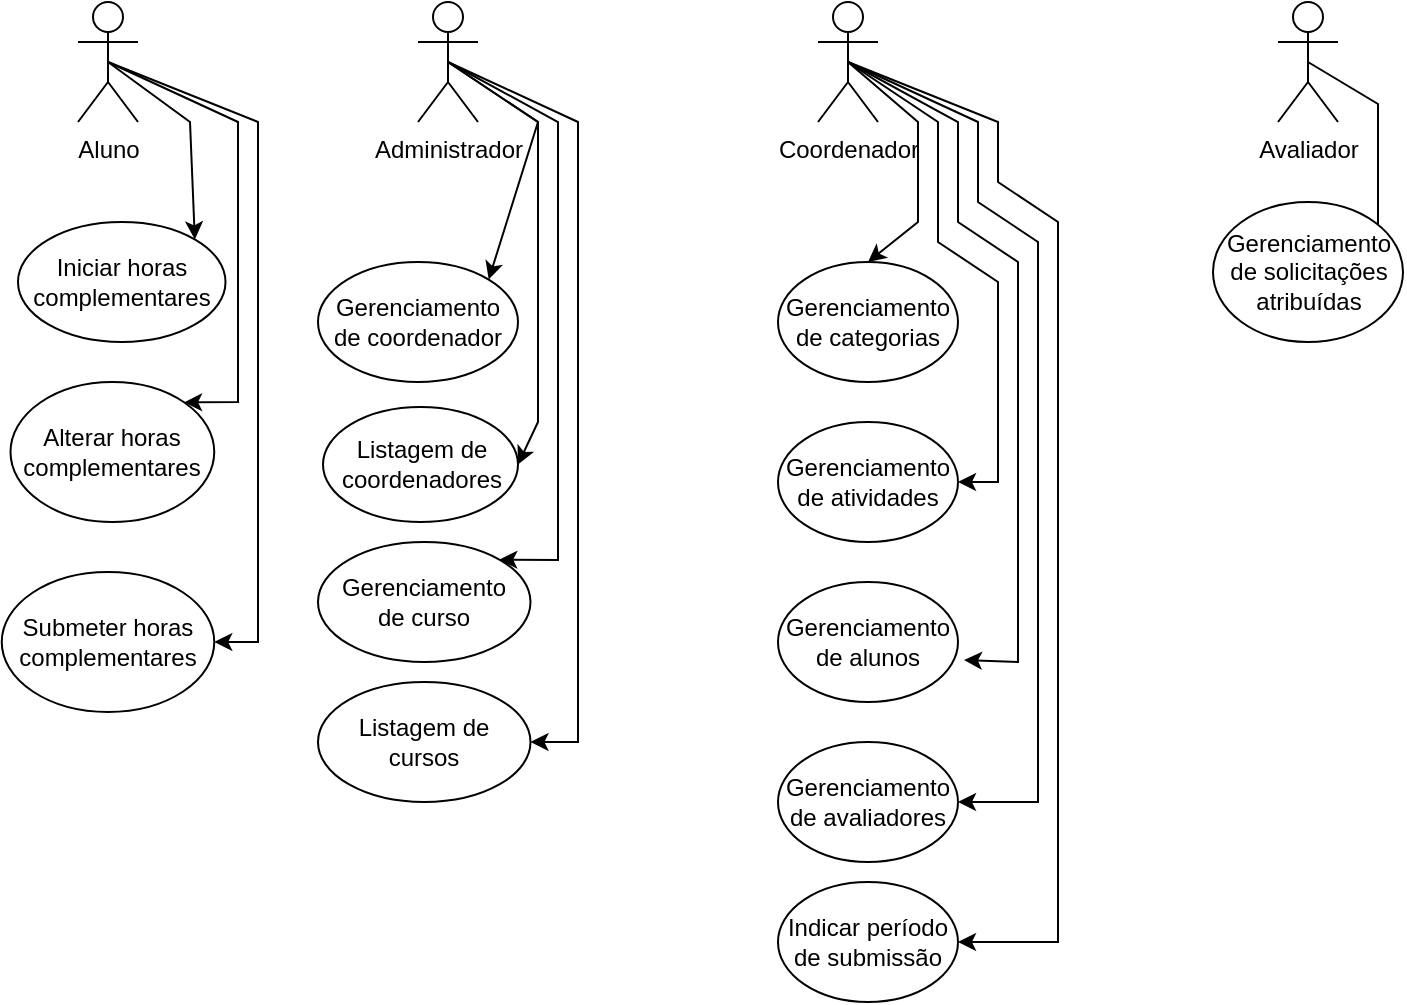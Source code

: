 <mxfile version="26.2.13">
  <diagram name="Página-1" id="lKEfuA6IKY5HmcUoQjAZ">
    <mxGraphModel dx="1000" dy="575" grid="1" gridSize="10" guides="1" tooltips="1" connect="1" arrows="1" fold="1" page="1" pageScale="1" pageWidth="827" pageHeight="1169" math="0" shadow="0">
      <root>
        <mxCell id="0" />
        <mxCell id="1" parent="0" />
        <mxCell id="bWWshmXrRq2cFkP4rkLB-3" value="Aluno" style="shape=umlActor;verticalLabelPosition=bottom;verticalAlign=top;html=1;outlineConnect=0;" parent="1" vertex="1">
          <mxGeometry x="70" y="220" width="30" height="60" as="geometry" />
        </mxCell>
        <mxCell id="bWWshmXrRq2cFkP4rkLB-7" value="Administrador" style="shape=umlActor;verticalLabelPosition=bottom;verticalAlign=top;html=1;outlineConnect=0;" parent="1" vertex="1">
          <mxGeometry x="240" y="220" width="30" height="60" as="geometry" />
        </mxCell>
        <mxCell id="bWWshmXrRq2cFkP4rkLB-8" value="Coordenador" style="shape=umlActor;verticalLabelPosition=bottom;verticalAlign=top;html=1;outlineConnect=0;" parent="1" vertex="1">
          <mxGeometry x="440" y="220" width="30" height="60" as="geometry" />
        </mxCell>
        <mxCell id="bWWshmXrRq2cFkP4rkLB-11" value="Avaliador" style="shape=umlActor;verticalLabelPosition=bottom;verticalAlign=top;html=1;outlineConnect=0;" parent="1" vertex="1">
          <mxGeometry x="670" y="220" width="30" height="60" as="geometry" />
        </mxCell>
        <mxCell id="bWWshmXrRq2cFkP4rkLB-18" value="&lt;span style=&quot;background-color: transparent; color: light-dark(rgb(0, 0, 0), rgb(255, 255, 255));&quot;&gt;Gerenciamento&lt;/span&gt;&lt;div&gt;&lt;span style=&quot;background-color: transparent; color: light-dark(rgb(0, 0, 0), rgb(255, 255, 255));&quot;&gt;de curso&lt;/span&gt;&lt;/div&gt;" style="ellipse;whiteSpace=wrap;html=1;" parent="1" vertex="1">
          <mxGeometry x="190" y="490" width="106.25" height="60" as="geometry" />
        </mxCell>
        <mxCell id="bWWshmXrRq2cFkP4rkLB-19" value="&lt;span style=&quot;background-color: transparent; color: light-dark(rgb(0, 0, 0), rgb(255, 255, 255));&quot;&gt;Gerenciamento de coordenador&lt;/span&gt;" style="ellipse;whiteSpace=wrap;html=1;" parent="1" vertex="1">
          <mxGeometry x="190" y="350" width="100" height="60" as="geometry" />
        </mxCell>
        <mxCell id="bWWshmXrRq2cFkP4rkLB-20" value="" style="endArrow=classic;html=1;rounded=0;entryX=1;entryY=0;entryDx=0;entryDy=0;exitX=0.5;exitY=0.5;exitDx=0;exitDy=0;exitPerimeter=0;" parent="1" source="bWWshmXrRq2cFkP4rkLB-7" target="bWWshmXrRq2cFkP4rkLB-18" edge="1">
          <mxGeometry width="50" height="50" relative="1" as="geometry">
            <mxPoint x="390" y="420" as="sourcePoint" />
            <mxPoint x="440" y="370" as="targetPoint" />
            <Array as="points">
              <mxPoint x="310" y="280" />
              <mxPoint x="310" y="499" />
            </Array>
          </mxGeometry>
        </mxCell>
        <mxCell id="bWWshmXrRq2cFkP4rkLB-22" value="Gerenciamento de categorias" style="ellipse;whiteSpace=wrap;html=1;" parent="1" vertex="1">
          <mxGeometry x="420" y="350" width="90" height="60" as="geometry" />
        </mxCell>
        <mxCell id="bWWshmXrRq2cFkP4rkLB-23" value="Gerenciamento de atividades" style="ellipse;whiteSpace=wrap;html=1;" parent="1" vertex="1">
          <mxGeometry x="420" y="430" width="90" height="60" as="geometry" />
        </mxCell>
        <mxCell id="bWWshmXrRq2cFkP4rkLB-24" value="" style="endArrow=classic;html=1;rounded=0;exitX=0.5;exitY=0.5;exitDx=0;exitDy=0;exitPerimeter=0;entryX=1;entryY=0;entryDx=0;entryDy=0;" parent="1" source="bWWshmXrRq2cFkP4rkLB-7" target="bWWshmXrRq2cFkP4rkLB-19" edge="1">
          <mxGeometry width="50" height="50" relative="1" as="geometry">
            <mxPoint x="390" y="420" as="sourcePoint" />
            <mxPoint x="440" y="370" as="targetPoint" />
            <Array as="points">
              <mxPoint x="300" y="280" />
            </Array>
          </mxGeometry>
        </mxCell>
        <mxCell id="bWWshmXrRq2cFkP4rkLB-25" value="" style="endArrow=classic;html=1;rounded=0;exitX=0.5;exitY=0.5;exitDx=0;exitDy=0;exitPerimeter=0;entryX=0.5;entryY=0;entryDx=0;entryDy=0;" parent="1" source="bWWshmXrRq2cFkP4rkLB-8" target="bWWshmXrRq2cFkP4rkLB-22" edge="1">
          <mxGeometry width="50" height="50" relative="1" as="geometry">
            <mxPoint x="390" y="420" as="sourcePoint" />
            <mxPoint x="440" y="370" as="targetPoint" />
            <Array as="points">
              <mxPoint x="490" y="280" />
              <mxPoint x="490" y="330" />
            </Array>
          </mxGeometry>
        </mxCell>
        <mxCell id="bWWshmXrRq2cFkP4rkLB-26" value="" style="endArrow=classic;html=1;rounded=0;exitX=0.5;exitY=0.5;exitDx=0;exitDy=0;exitPerimeter=0;entryX=1;entryY=0.5;entryDx=0;entryDy=0;" parent="1" source="bWWshmXrRq2cFkP4rkLB-8" target="bWWshmXrRq2cFkP4rkLB-23" edge="1">
          <mxGeometry width="50" height="50" relative="1" as="geometry">
            <mxPoint x="390" y="420" as="sourcePoint" />
            <mxPoint x="520" y="370" as="targetPoint" />
            <Array as="points">
              <mxPoint x="500" y="280" />
              <mxPoint x="500" y="340" />
              <mxPoint x="530" y="360" />
              <mxPoint x="530" y="460" />
            </Array>
          </mxGeometry>
        </mxCell>
        <mxCell id="bWWshmXrRq2cFkP4rkLB-27" value="Gerenciamento de alunos" style="ellipse;whiteSpace=wrap;html=1;" parent="1" vertex="1">
          <mxGeometry x="420" y="510" width="90" height="60" as="geometry" />
        </mxCell>
        <mxCell id="bWWshmXrRq2cFkP4rkLB-28" value="" style="endArrow=classic;html=1;rounded=0;entryX=1.033;entryY=0.65;entryDx=0;entryDy=0;entryPerimeter=0;exitX=0.5;exitY=0.5;exitDx=0;exitDy=0;exitPerimeter=0;" parent="1" source="bWWshmXrRq2cFkP4rkLB-8" target="bWWshmXrRq2cFkP4rkLB-27" edge="1">
          <mxGeometry width="50" height="50" relative="1" as="geometry">
            <mxPoint x="390" y="420" as="sourcePoint" />
            <mxPoint x="440" y="370" as="targetPoint" />
            <Array as="points">
              <mxPoint x="510" y="280" />
              <mxPoint x="510" y="330" />
              <mxPoint x="540" y="350" />
              <mxPoint x="540" y="460" />
              <mxPoint x="540" y="550" />
            </Array>
          </mxGeometry>
        </mxCell>
        <mxCell id="bWWshmXrRq2cFkP4rkLB-29" value="Gerenciamento de avaliadores" style="ellipse;whiteSpace=wrap;html=1;" parent="1" vertex="1">
          <mxGeometry x="420" y="590" width="90" height="60" as="geometry" />
        </mxCell>
        <mxCell id="bWWshmXrRq2cFkP4rkLB-30" value="" style="endArrow=classic;html=1;rounded=0;entryX=1;entryY=0.5;entryDx=0;entryDy=0;exitX=0.5;exitY=0.5;exitDx=0;exitDy=0;exitPerimeter=0;" parent="1" source="bWWshmXrRq2cFkP4rkLB-8" target="bWWshmXrRq2cFkP4rkLB-29" edge="1">
          <mxGeometry width="50" height="50" relative="1" as="geometry">
            <mxPoint x="490" y="250" as="sourcePoint" />
            <mxPoint x="523" y="559" as="targetPoint" />
            <Array as="points">
              <mxPoint x="520" y="280" />
              <mxPoint x="520" y="320" />
              <mxPoint x="550" y="340" />
              <mxPoint x="550" y="470" />
              <mxPoint x="550" y="620" />
            </Array>
          </mxGeometry>
        </mxCell>
        <mxCell id="bWWshmXrRq2cFkP4rkLB-31" value="Indicar período de submissão" style="ellipse;whiteSpace=wrap;html=1;" parent="1" vertex="1">
          <mxGeometry x="420" y="660" width="90" height="60" as="geometry" />
        </mxCell>
        <mxCell id="bWWshmXrRq2cFkP4rkLB-32" value="" style="endArrow=classic;html=1;rounded=0;entryX=1;entryY=0.5;entryDx=0;entryDy=0;exitX=0.5;exitY=0.5;exitDx=0;exitDy=0;exitPerimeter=0;" parent="1" source="bWWshmXrRq2cFkP4rkLB-8" target="bWWshmXrRq2cFkP4rkLB-31" edge="1">
          <mxGeometry width="50" height="50" relative="1" as="geometry">
            <mxPoint x="465" y="260" as="sourcePoint" />
            <mxPoint x="520" y="630" as="targetPoint" />
            <Array as="points">
              <mxPoint x="530" y="280" />
              <mxPoint x="530" y="310" />
              <mxPoint x="560" y="330" />
              <mxPoint x="560" y="480" />
              <mxPoint x="560" y="690" />
            </Array>
          </mxGeometry>
        </mxCell>
        <mxCell id="bWWshmXrRq2cFkP4rkLB-33" value="Iniciar horas complementares" style="ellipse;whiteSpace=wrap;html=1;" parent="1" vertex="1">
          <mxGeometry x="40" y="330" width="103.75" height="60" as="geometry" />
        </mxCell>
        <mxCell id="bWWshmXrRq2cFkP4rkLB-34" value="" style="endArrow=classic;html=1;rounded=0;exitX=0.5;exitY=0.5;exitDx=0;exitDy=0;exitPerimeter=0;entryX=1;entryY=0;entryDx=0;entryDy=0;" parent="1" source="bWWshmXrRq2cFkP4rkLB-3" target="bWWshmXrRq2cFkP4rkLB-33" edge="1">
          <mxGeometry width="50" height="50" relative="1" as="geometry">
            <mxPoint x="390" y="420" as="sourcePoint" />
            <mxPoint x="440" y="370" as="targetPoint" />
            <Array as="points">
              <mxPoint x="126" y="280" />
            </Array>
          </mxGeometry>
        </mxCell>
        <mxCell id="bWWshmXrRq2cFkP4rkLB-35" value="Gerenciamento de solicitações atribuídas" style="ellipse;whiteSpace=wrap;html=1;" parent="1" vertex="1">
          <mxGeometry x="637.5" y="320" width="95" height="70" as="geometry" />
        </mxCell>
        <mxCell id="uQtxAWWseBeDYJraRtTC-1" value="Alterar horas complementares" style="ellipse;whiteSpace=wrap;html=1;" parent="1" vertex="1">
          <mxGeometry x="36.25" y="410" width="101.88" height="70" as="geometry" />
        </mxCell>
        <mxCell id="uQtxAWWseBeDYJraRtTC-3" value="" style="endArrow=classic;html=1;rounded=0;exitX=0.5;exitY=0.5;exitDx=0;exitDy=0;exitPerimeter=0;entryX=1;entryY=0;entryDx=0;entryDy=0;" parent="1" source="bWWshmXrRq2cFkP4rkLB-3" target="uQtxAWWseBeDYJraRtTC-1" edge="1">
          <mxGeometry width="50" height="50" relative="1" as="geometry">
            <mxPoint x="146.25" y="410" as="sourcePoint" />
            <mxPoint x="196.25" y="360" as="targetPoint" />
            <Array as="points">
              <mxPoint x="150" y="280" />
              <mxPoint x="150" y="420" />
            </Array>
          </mxGeometry>
        </mxCell>
        <mxCell id="uQtxAWWseBeDYJraRtTC-7" value="Submeter horas complementares" style="ellipse;whiteSpace=wrap;html=1;" parent="1" vertex="1">
          <mxGeometry x="31.88" y="505" width="106.25" height="70" as="geometry" />
        </mxCell>
        <mxCell id="uQtxAWWseBeDYJraRtTC-8" value="" style="endArrow=classic;html=1;rounded=0;exitX=0.5;exitY=0.5;exitDx=0;exitDy=0;exitPerimeter=0;entryX=1;entryY=0.5;entryDx=0;entryDy=0;" parent="1" source="bWWshmXrRq2cFkP4rkLB-3" target="uQtxAWWseBeDYJraRtTC-7" edge="1">
          <mxGeometry width="50" height="50" relative="1" as="geometry">
            <mxPoint x="390" y="520" as="sourcePoint" />
            <mxPoint x="440" y="470" as="targetPoint" />
            <Array as="points">
              <mxPoint x="160" y="280" />
              <mxPoint x="160" y="540" />
            </Array>
          </mxGeometry>
        </mxCell>
        <mxCell id="uQtxAWWseBeDYJraRtTC-9" value="Listagem de coordenadores" style="ellipse;whiteSpace=wrap;html=1;" parent="1" vertex="1">
          <mxGeometry x="192.5" y="422.5" width="97.5" height="57.5" as="geometry" />
        </mxCell>
        <mxCell id="uQtxAWWseBeDYJraRtTC-10" value="" style="endArrow=classic;html=1;rounded=0;exitX=0.5;exitY=0.5;exitDx=0;exitDy=0;exitPerimeter=0;entryX=1;entryY=0.5;entryDx=0;entryDy=0;" parent="1" source="bWWshmXrRq2cFkP4rkLB-7" target="uQtxAWWseBeDYJraRtTC-9" edge="1">
          <mxGeometry width="50" height="50" relative="1" as="geometry">
            <mxPoint x="390" y="520" as="sourcePoint" />
            <mxPoint x="440" y="470" as="targetPoint" />
            <Array as="points">
              <mxPoint x="300" y="280" />
              <mxPoint x="300" y="430" />
            </Array>
          </mxGeometry>
        </mxCell>
        <mxCell id="uQtxAWWseBeDYJraRtTC-12" value="Listagem de cursos" style="ellipse;whiteSpace=wrap;html=1;" parent="1" vertex="1">
          <mxGeometry x="190" y="560" width="106.25" height="60" as="geometry" />
        </mxCell>
        <mxCell id="uQtxAWWseBeDYJraRtTC-13" value="" style="endArrow=classic;html=1;rounded=0;exitX=0.5;exitY=0.5;exitDx=0;exitDy=0;exitPerimeter=0;entryX=1;entryY=0.5;entryDx=0;entryDy=0;" parent="1" source="bWWshmXrRq2cFkP4rkLB-7" target="uQtxAWWseBeDYJraRtTC-12" edge="1">
          <mxGeometry width="50" height="50" relative="1" as="geometry">
            <mxPoint x="390" y="520" as="sourcePoint" />
            <mxPoint x="440" y="470" as="targetPoint" />
            <Array as="points">
              <mxPoint x="320" y="280" />
              <mxPoint x="320" y="590" />
            </Array>
          </mxGeometry>
        </mxCell>
        <mxCell id="OMD0r5iE2W1QHZaav-Kl-3" value="" style="endArrow=none;html=1;rounded=0;entryX=0.5;entryY=0.5;entryDx=0;entryDy=0;entryPerimeter=0;" parent="1" target="bWWshmXrRq2cFkP4rkLB-11" edge="1">
          <mxGeometry width="50" height="50" relative="1" as="geometry">
            <mxPoint x="720" y="331" as="sourcePoint" />
            <mxPoint x="700" y="253.857" as="targetPoint" />
            <Array as="points">
              <mxPoint x="720" y="271" />
            </Array>
          </mxGeometry>
        </mxCell>
      </root>
    </mxGraphModel>
  </diagram>
</mxfile>
